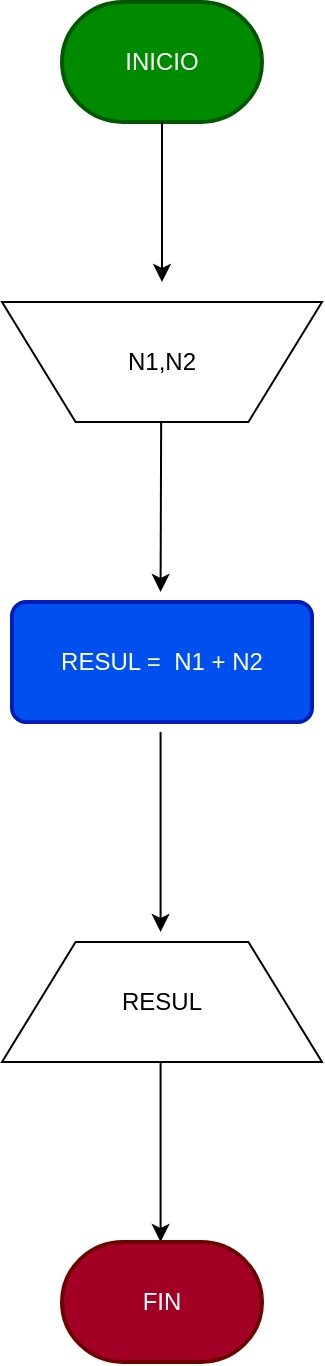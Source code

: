 <mxfile>
    <diagram name="Página-1" id="EWui9_BBBTPOFkJwEO8o">
        <mxGraphModel dx="784" dy="532" grid="1" gridSize="10" guides="1" tooltips="1" connect="1" arrows="1" fold="1" page="1" pageScale="1" pageWidth="827" pageHeight="1169" math="0" shadow="0">
            <root>
                <mxCell id="0"/>
                <mxCell id="1" parent="0"/>
                <mxCell id="2msGdjdWdhmhKFEAXiqz-15" value="INICIO" style="strokeWidth=2;html=1;shape=mxgraph.flowchart.terminator;whiteSpace=wrap;fillColor=#008a00;fontColor=#ffffff;strokeColor=#005700;" parent="1" vertex="1">
                    <mxGeometry x="370" y="170" width="100" height="60" as="geometry"/>
                </mxCell>
                <mxCell id="2msGdjdWdhmhKFEAXiqz-16" value="" style="endArrow=classic;html=1;rounded=0;" parent="1" edge="1">
                    <mxGeometry width="50" height="50" relative="1" as="geometry">
                        <mxPoint x="420" y="230" as="sourcePoint"/>
                        <mxPoint x="420" y="310" as="targetPoint"/>
                    </mxGeometry>
                </mxCell>
                <mxCell id="2msGdjdWdhmhKFEAXiqz-20" value="RESUL =&amp;nbsp; N1 + N2" style="rounded=1;whiteSpace=wrap;html=1;absoluteArcSize=1;arcSize=14;strokeWidth=2;fillColor=#0050ef;fontColor=#ffffff;strokeColor=#001DBC;" parent="1" vertex="1">
                    <mxGeometry x="345" y="470" width="150" height="60" as="geometry"/>
                </mxCell>
                <mxCell id="2msGdjdWdhmhKFEAXiqz-21" value="N1,N2" style="verticalLabelPosition=middle;verticalAlign=middle;html=1;shape=trapezoid;perimeter=trapezoidPerimeter;whiteSpace=wrap;size=0.23;arcSize=10;flipV=1;labelPosition=center;align=center;direction=east;" parent="1" vertex="1">
                    <mxGeometry x="340" y="320" width="160" height="60" as="geometry"/>
                </mxCell>
                <mxCell id="2msGdjdWdhmhKFEAXiqz-24" value="" style="endArrow=classic;html=1;rounded=0;" parent="1" edge="1">
                    <mxGeometry width="50" height="50" relative="1" as="geometry">
                        <mxPoint x="419.58" y="380" as="sourcePoint"/>
                        <mxPoint x="419.29" y="465" as="targetPoint"/>
                    </mxGeometry>
                </mxCell>
                <mxCell id="2msGdjdWdhmhKFEAXiqz-25" value="" style="endArrow=classic;html=1;rounded=0;" parent="1" edge="1">
                    <mxGeometry width="50" height="50" relative="1" as="geometry">
                        <mxPoint x="419.29" y="535" as="sourcePoint"/>
                        <mxPoint x="419.29" y="635" as="targetPoint"/>
                    </mxGeometry>
                </mxCell>
                <mxCell id="2msGdjdWdhmhKFEAXiqz-26" value="RESUL" style="verticalLabelPosition=middle;verticalAlign=middle;html=1;shape=trapezoid;perimeter=trapezoidPerimeter;whiteSpace=wrap;size=0.23;arcSize=10;flipV=1;labelPosition=center;align=center;direction=west;" parent="1" vertex="1">
                    <mxGeometry x="340" y="640" width="160" height="60" as="geometry"/>
                </mxCell>
                <mxCell id="2msGdjdWdhmhKFEAXiqz-27" value="" style="endArrow=classic;html=1;rounded=0;" parent="1" edge="1">
                    <mxGeometry width="50" height="50" relative="1" as="geometry">
                        <mxPoint x="419.29" y="700" as="sourcePoint"/>
                        <mxPoint x="419.29" y="790" as="targetPoint"/>
                    </mxGeometry>
                </mxCell>
                <mxCell id="2msGdjdWdhmhKFEAXiqz-28" value="FIN" style="strokeWidth=2;html=1;shape=mxgraph.flowchart.terminator;whiteSpace=wrap;fillColor=#a20025;fontColor=#ffffff;strokeColor=#6F0000;" parent="1" vertex="1">
                    <mxGeometry x="370" y="790" width="100" height="60" as="geometry"/>
                </mxCell>
            </root>
        </mxGraphModel>
    </diagram>
</mxfile>